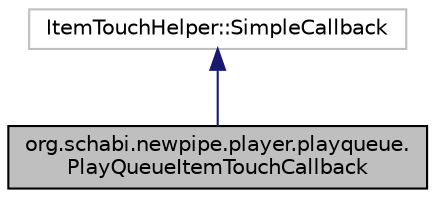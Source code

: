 digraph "org.schabi.newpipe.player.playqueue.PlayQueueItemTouchCallback"
{
 // LATEX_PDF_SIZE
  edge [fontname="Helvetica",fontsize="10",labelfontname="Helvetica",labelfontsize="10"];
  node [fontname="Helvetica",fontsize="10",shape=record];
  Node2 [label="org.schabi.newpipe.player.playqueue.\lPlayQueueItemTouchCallback",height=0.2,width=0.4,color="black", fillcolor="grey75", style="filled", fontcolor="black",tooltip=" "];
  Node3 -> Node2 [dir="back",color="midnightblue",fontsize="10",style="solid",fontname="Helvetica"];
  Node3 [label="ItemTouchHelper::SimpleCallback",height=0.2,width=0.4,color="grey75", fillcolor="white", style="filled",tooltip=" "];
}
